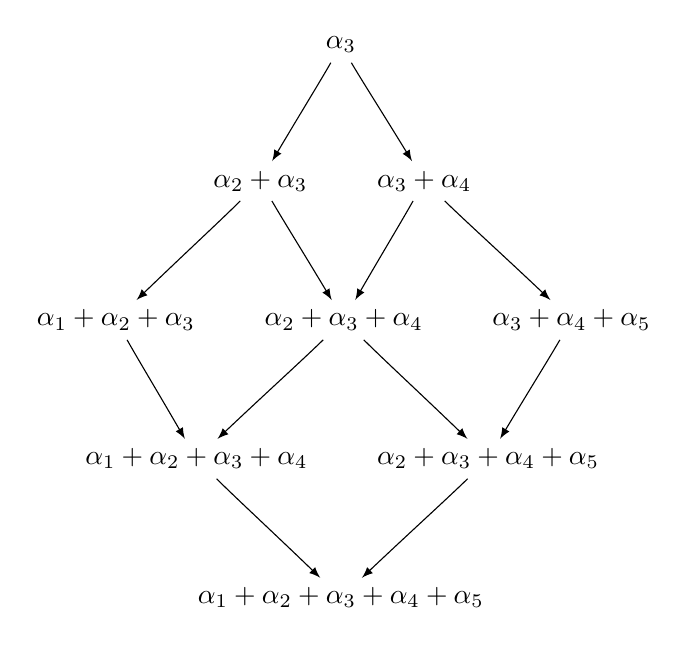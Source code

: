 \begin{tikzpicture}[>=latex,line join=bevel,]
%%
\node (alpha3) at (113bp,206bp) [draw,draw=none] {$\alpha_{3}$};
  \node (alpha2+alpha3+alpha4+alpha5) at (166bp,57bp) [draw,draw=none] {$\alpha_{2} + \alpha_{3} + \alpha_{4} + \alpha_{5}$};
  \node (alpha2+alpha3+alpha4) at (114bp,107bp) [draw,draw=none] {$\alpha_{2} + \alpha_{3} + \alpha_{4}$};
  \node (alpha1+alpha2+alpha3+alpha4) at (61bp,57bp) [draw,draw=none] {$\alpha_{1} + \alpha_{2} + \alpha_{3} + \alpha_{4}$};
  \node (alpha2+alpha3) at (84bp,157bp) [draw,draw=none] {$\alpha_{2} + \alpha_{3}$};
  \node (alpha1+alpha2+alpha3) at (32bp,107bp) [draw,draw=none] {$\alpha_{1} + \alpha_{2} + \alpha_{3}$};
  \node (alpha1+alpha2+alpha3+alpha4+alpha5) at (113bp,7bp) [draw,draw=none] {$\alpha_{1} + \alpha_{2} + \alpha_{3} + \alpha_{4} + \alpha_{5}$};
  \node (alpha3+alpha4) at (143bp,157bp) [draw,draw=none] {$\alpha_{3} + \alpha_{4}$};
  \node (alpha3+alpha4+alpha5) at (196bp,107bp) [draw,draw=none] {$\alpha_{3} + \alpha_{4} + \alpha_{5}$};
  \draw [black,->] (alpha2+alpha3+alpha4+alpha5) ..controls (151.01bp,42.426bp) and (137.5bp,30.186bp)  .. (alpha1+alpha2+alpha3+alpha4+alpha5);
  \draw [black,->] (alpha3) ..controls (120.34bp,193.5bp) and (127.69bp,181.99bp)  .. (alpha3+alpha4);
  \draw [black,->] (alpha3+alpha4) ..controls (157.99bp,142.43bp) and (171.5bp,130.19bp)  .. (alpha3+alpha4+alpha5);
  \draw [black,->] (alpha1+alpha2+alpha3) ..controls (39.895bp,92.932bp) and (46.585bp,81.859bp)  .. (alpha1+alpha2+alpha3+alpha4);
  \draw [black,->] (alpha2+alpha3) ..controls (69.373bp,142.5bp) and (56.296bp,130.43bp)  .. (alpha1+alpha2+alpha3);
  \draw [black,->] (alpha2+alpha3) ..controls (92.168bp,142.93bp) and (99.088bp,131.86bp)  .. (alpha2+alpha3+alpha4);
  \draw [black,->] (alpha2+alpha3+alpha4) ..controls (99.012bp,92.426bp) and (85.497bp,80.186bp)  .. (alpha1+alpha2+alpha3+alpha4);
  \draw [black,->] (alpha3+alpha4+alpha5) ..controls (187.83bp,92.932bp) and (180.91bp,81.859bp)  .. (alpha2+alpha3+alpha4+alpha5);
  \draw [black,->] (alpha3) ..controls (105.91bp,193.5bp) and (98.803bp,181.99bp)  .. (alpha2+alpha3);
  \draw [black,->] (alpha3+alpha4) ..controls (135.1bp,142.93bp) and (128.41bp,131.86bp)  .. (alpha2+alpha3+alpha4);
  \draw [black,->] (alpha2+alpha3+alpha4) ..controls (128.63bp,92.498bp) and (141.7bp,80.428bp)  .. (alpha2+alpha3+alpha4+alpha5);
  \draw [black,->] (alpha1+alpha2+alpha3+alpha4) ..controls (75.627bp,42.498bp) and (88.704bp,30.428bp)  .. (alpha1+alpha2+alpha3+alpha4+alpha5);
%
\end{tikzpicture}